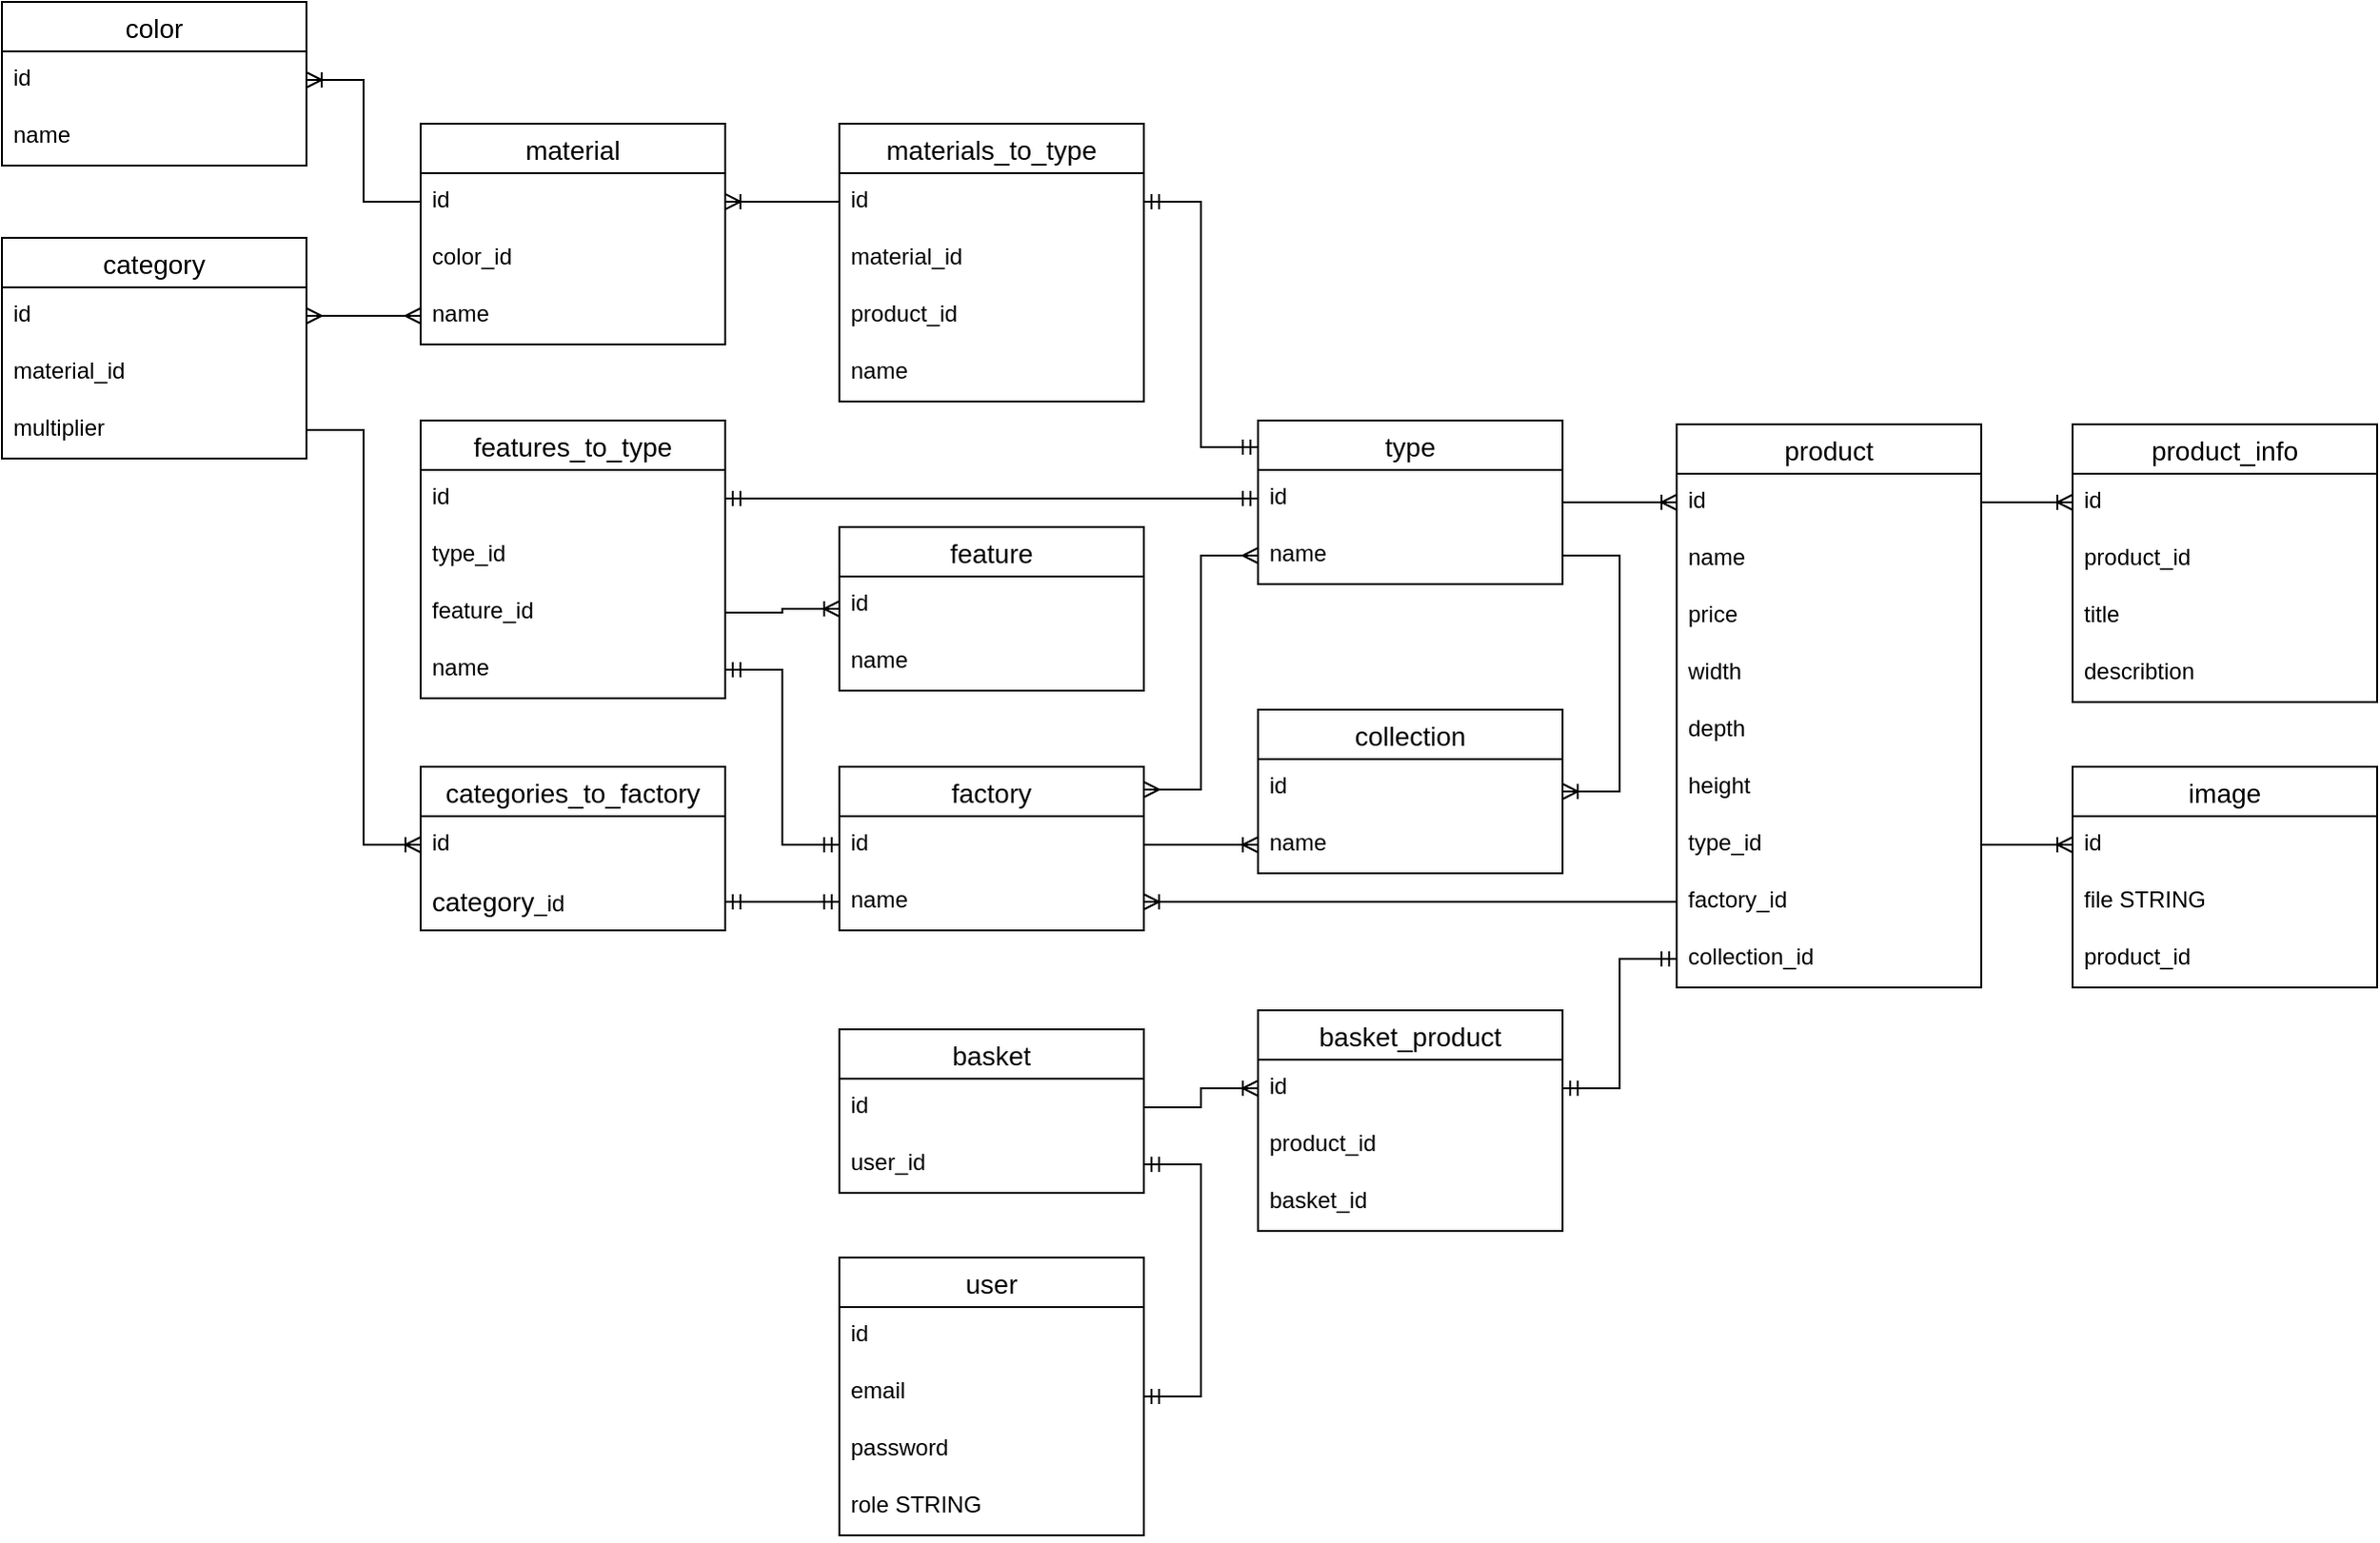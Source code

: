 <mxfile version="24.7.14">
  <diagram name="Страница — 1" id="4NT9a-1fZmxWMSB39QDA">
    <mxGraphModel dx="1687" dy="878" grid="0" gridSize="10" guides="1" tooltips="1" connect="1" arrows="1" fold="1" page="0" pageScale="1" pageWidth="827" pageHeight="1169" math="0" shadow="0">
      <root>
        <mxCell id="0" />
        <mxCell id="1" parent="0" />
        <mxCell id="5sfaYhWkq8uLWEeY_K84-1" value="user" style="swimlane;fontStyle=0;childLayout=stackLayout;horizontal=1;startSize=26;horizontalStack=0;resizeParent=1;resizeParentMax=0;resizeLast=0;collapsible=1;marginBottom=0;align=center;fontSize=14;" parent="1" vertex="1">
          <mxGeometry x="613" y="810" width="160" height="146" as="geometry" />
        </mxCell>
        <mxCell id="5sfaYhWkq8uLWEeY_K84-2" value="id" style="text;strokeColor=none;fillColor=none;spacingLeft=4;spacingRight=4;overflow=hidden;rotatable=0;points=[[0,0.5],[1,0.5]];portConstraint=eastwest;fontSize=12;whiteSpace=wrap;html=1;" parent="5sfaYhWkq8uLWEeY_K84-1" vertex="1">
          <mxGeometry y="26" width="160" height="30" as="geometry" />
        </mxCell>
        <mxCell id="5sfaYhWkq8uLWEeY_K84-3" value="email" style="text;strokeColor=none;fillColor=none;spacingLeft=4;spacingRight=4;overflow=hidden;rotatable=0;points=[[0,0.5],[1,0.5]];portConstraint=eastwest;fontSize=12;whiteSpace=wrap;html=1;" parent="5sfaYhWkq8uLWEeY_K84-1" vertex="1">
          <mxGeometry y="56" width="160" height="30" as="geometry" />
        </mxCell>
        <mxCell id="5sfaYhWkq8uLWEeY_K84-4" value="password" style="text;strokeColor=none;fillColor=none;spacingLeft=4;spacingRight=4;overflow=hidden;rotatable=0;points=[[0,0.5],[1,0.5]];portConstraint=eastwest;fontSize=12;whiteSpace=wrap;html=1;" parent="5sfaYhWkq8uLWEeY_K84-1" vertex="1">
          <mxGeometry y="86" width="160" height="30" as="geometry" />
        </mxCell>
        <mxCell id="5sfaYhWkq8uLWEeY_K84-5" value="role STRING" style="text;strokeColor=none;fillColor=none;spacingLeft=4;spacingRight=4;overflow=hidden;rotatable=0;points=[[0,0.5],[1,0.5]];portConstraint=eastwest;fontSize=12;whiteSpace=wrap;html=1;" parent="5sfaYhWkq8uLWEeY_K84-1" vertex="1">
          <mxGeometry y="116" width="160" height="30" as="geometry" />
        </mxCell>
        <mxCell id="5sfaYhWkq8uLWEeY_K84-6" value="basket" style="swimlane;fontStyle=0;childLayout=stackLayout;horizontal=1;startSize=26;horizontalStack=0;resizeParent=1;resizeParentMax=0;resizeLast=0;collapsible=1;marginBottom=0;align=center;fontSize=14;" parent="1" vertex="1">
          <mxGeometry x="613" y="690" width="160" height="86" as="geometry" />
        </mxCell>
        <mxCell id="5sfaYhWkq8uLWEeY_K84-7" value="id" style="text;strokeColor=none;fillColor=none;spacingLeft=4;spacingRight=4;overflow=hidden;rotatable=0;points=[[0,0.5],[1,0.5]];portConstraint=eastwest;fontSize=12;whiteSpace=wrap;html=1;" parent="5sfaYhWkq8uLWEeY_K84-6" vertex="1">
          <mxGeometry y="26" width="160" height="30" as="geometry" />
        </mxCell>
        <mxCell id="5sfaYhWkq8uLWEeY_K84-8" value="user_id" style="text;strokeColor=none;fillColor=none;spacingLeft=4;spacingRight=4;overflow=hidden;rotatable=0;points=[[0,0.5],[1,0.5]];portConstraint=eastwest;fontSize=12;whiteSpace=wrap;html=1;" parent="5sfaYhWkq8uLWEeY_K84-6" vertex="1">
          <mxGeometry y="56" width="160" height="30" as="geometry" />
        </mxCell>
        <mxCell id="5sfaYhWkq8uLWEeY_K84-12" value="product" style="swimlane;fontStyle=0;childLayout=stackLayout;horizontal=1;startSize=26;horizontalStack=0;resizeParent=1;resizeParentMax=0;resizeLast=0;collapsible=1;marginBottom=0;align=center;fontSize=14;" parent="1" vertex="1">
          <mxGeometry x="1053" y="372" width="160" height="296" as="geometry" />
        </mxCell>
        <mxCell id="5sfaYhWkq8uLWEeY_K84-13" value="id" style="text;strokeColor=none;fillColor=none;spacingLeft=4;spacingRight=4;overflow=hidden;rotatable=0;points=[[0,0.5],[1,0.5]];portConstraint=eastwest;fontSize=12;whiteSpace=wrap;html=1;" parent="5sfaYhWkq8uLWEeY_K84-12" vertex="1">
          <mxGeometry y="26" width="160" height="30" as="geometry" />
        </mxCell>
        <mxCell id="5sfaYhWkq8uLWEeY_K84-14" value="name" style="text;strokeColor=none;fillColor=none;spacingLeft=4;spacingRight=4;overflow=hidden;rotatable=0;points=[[0,0.5],[1,0.5]];portConstraint=eastwest;fontSize=12;whiteSpace=wrap;html=1;" parent="5sfaYhWkq8uLWEeY_K84-12" vertex="1">
          <mxGeometry y="56" width="160" height="30" as="geometry" />
        </mxCell>
        <mxCell id="5sfaYhWkq8uLWEeY_K84-15" value="price" style="text;strokeColor=none;fillColor=none;spacingLeft=4;spacingRight=4;overflow=hidden;rotatable=0;points=[[0,0.5],[1,0.5]];portConstraint=eastwest;fontSize=12;whiteSpace=wrap;html=1;" parent="5sfaYhWkq8uLWEeY_K84-12" vertex="1">
          <mxGeometry y="86" width="160" height="30" as="geometry" />
        </mxCell>
        <mxCell id="7ya6LhB3yjB3-VPIiONW-31" value="width" style="text;strokeColor=none;fillColor=none;spacingLeft=4;spacingRight=4;overflow=hidden;rotatable=0;points=[[0,0.5],[1,0.5]];portConstraint=eastwest;fontSize=12;whiteSpace=wrap;html=1;" parent="5sfaYhWkq8uLWEeY_K84-12" vertex="1">
          <mxGeometry y="116" width="160" height="30" as="geometry" />
        </mxCell>
        <mxCell id="7ya6LhB3yjB3-VPIiONW-32" value="depth" style="text;strokeColor=none;fillColor=none;spacingLeft=4;spacingRight=4;overflow=hidden;rotatable=0;points=[[0,0.5],[1,0.5]];portConstraint=eastwest;fontSize=12;whiteSpace=wrap;html=1;" parent="5sfaYhWkq8uLWEeY_K84-12" vertex="1">
          <mxGeometry y="146" width="160" height="30" as="geometry" />
        </mxCell>
        <mxCell id="7ya6LhB3yjB3-VPIiONW-33" value="height" style="text;strokeColor=none;fillColor=none;spacingLeft=4;spacingRight=4;overflow=hidden;rotatable=0;points=[[0,0.5],[1,0.5]];portConstraint=eastwest;fontSize=12;whiteSpace=wrap;html=1;" parent="5sfaYhWkq8uLWEeY_K84-12" vertex="1">
          <mxGeometry y="176" width="160" height="30" as="geometry" />
        </mxCell>
        <mxCell id="5sfaYhWkq8uLWEeY_K84-24" value="type_id" style="text;strokeColor=none;fillColor=none;spacingLeft=4;spacingRight=4;overflow=hidden;rotatable=0;points=[[0,0.5],[1,0.5]];portConstraint=eastwest;fontSize=12;whiteSpace=wrap;html=1;" parent="5sfaYhWkq8uLWEeY_K84-12" vertex="1">
          <mxGeometry y="206" width="160" height="30" as="geometry" />
        </mxCell>
        <mxCell id="5sfaYhWkq8uLWEeY_K84-25" value="factory_id" style="text;strokeColor=none;fillColor=none;spacingLeft=4;spacingRight=4;overflow=hidden;rotatable=0;points=[[0,0.5],[1,0.5]];portConstraint=eastwest;fontSize=12;whiteSpace=wrap;html=1;" parent="5sfaYhWkq8uLWEeY_K84-12" vertex="1">
          <mxGeometry y="236" width="160" height="30" as="geometry" />
        </mxCell>
        <mxCell id="L7bL2x1-eRSi-Wd429zW-12" value="collection_id" style="text;strokeColor=none;fillColor=none;spacingLeft=4;spacingRight=4;overflow=hidden;rotatable=0;points=[[0,0.5],[1,0.5]];portConstraint=eastwest;fontSize=12;whiteSpace=wrap;html=1;" parent="5sfaYhWkq8uLWEeY_K84-12" vertex="1">
          <mxGeometry y="266" width="160" height="30" as="geometry" />
        </mxCell>
        <mxCell id="5sfaYhWkq8uLWEeY_K84-16" value="factory" style="swimlane;fontStyle=0;childLayout=stackLayout;horizontal=1;startSize=26;horizontalStack=0;resizeParent=1;resizeParentMax=0;resizeLast=0;collapsible=1;marginBottom=0;align=center;fontSize=14;" parent="1" vertex="1">
          <mxGeometry x="613" y="552" width="160" height="86" as="geometry" />
        </mxCell>
        <mxCell id="5sfaYhWkq8uLWEeY_K84-17" value="id" style="text;strokeColor=none;fillColor=none;spacingLeft=4;spacingRight=4;overflow=hidden;rotatable=0;points=[[0,0.5],[1,0.5]];portConstraint=eastwest;fontSize=12;whiteSpace=wrap;html=1;" parent="5sfaYhWkq8uLWEeY_K84-16" vertex="1">
          <mxGeometry y="26" width="160" height="30" as="geometry" />
        </mxCell>
        <mxCell id="5sfaYhWkq8uLWEeY_K84-18" value="name" style="text;strokeColor=none;fillColor=none;spacingLeft=4;spacingRight=4;overflow=hidden;rotatable=0;points=[[0,0.5],[1,0.5]];portConstraint=eastwest;fontSize=12;whiteSpace=wrap;html=1;" parent="5sfaYhWkq8uLWEeY_K84-16" vertex="1">
          <mxGeometry y="56" width="160" height="30" as="geometry" />
        </mxCell>
        <mxCell id="5sfaYhWkq8uLWEeY_K84-26" value="type" style="swimlane;fontStyle=0;childLayout=stackLayout;horizontal=1;startSize=26;horizontalStack=0;resizeParent=1;resizeParentMax=0;resizeLast=0;collapsible=1;marginBottom=0;align=center;fontSize=14;" parent="1" vertex="1">
          <mxGeometry x="833" y="370" width="160" height="86" as="geometry" />
        </mxCell>
        <mxCell id="5sfaYhWkq8uLWEeY_K84-27" value="id" style="text;strokeColor=none;fillColor=none;spacingLeft=4;spacingRight=4;overflow=hidden;rotatable=0;points=[[0,0.5],[1,0.5]];portConstraint=eastwest;fontSize=12;whiteSpace=wrap;html=1;" parent="5sfaYhWkq8uLWEeY_K84-26" vertex="1">
          <mxGeometry y="26" width="160" height="30" as="geometry" />
        </mxCell>
        <mxCell id="5sfaYhWkq8uLWEeY_K84-28" value="name" style="text;strokeColor=none;fillColor=none;spacingLeft=4;spacingRight=4;overflow=hidden;rotatable=0;points=[[0,0.5],[1,0.5]];portConstraint=eastwest;fontSize=12;whiteSpace=wrap;html=1;" parent="5sfaYhWkq8uLWEeY_K84-26" vertex="1">
          <mxGeometry y="56" width="160" height="30" as="geometry" />
        </mxCell>
        <mxCell id="5sfaYhWkq8uLWEeY_K84-34" value="" style="edgeStyle=entityRelationEdgeStyle;fontSize=12;html=1;endArrow=ERoneToMany;rounded=0;" parent="1" source="5sfaYhWkq8uLWEeY_K84-26" target="5sfaYhWkq8uLWEeY_K84-13" edge="1">
          <mxGeometry width="100" height="100" relative="1" as="geometry">
            <mxPoint x="710" y="758" as="sourcePoint" />
            <mxPoint x="860" y="499.0" as="targetPoint" />
          </mxGeometry>
        </mxCell>
        <mxCell id="5sfaYhWkq8uLWEeY_K84-37" value="product_info" style="swimlane;fontStyle=0;childLayout=stackLayout;horizontal=1;startSize=26;horizontalStack=0;resizeParent=1;resizeParentMax=0;resizeLast=0;collapsible=1;marginBottom=0;align=center;fontSize=14;" parent="1" vertex="1">
          <mxGeometry x="1261" y="372" width="160" height="146" as="geometry" />
        </mxCell>
        <mxCell id="5sfaYhWkq8uLWEeY_K84-38" value="id" style="text;strokeColor=none;fillColor=none;spacingLeft=4;spacingRight=4;overflow=hidden;rotatable=0;points=[[0,0.5],[1,0.5]];portConstraint=eastwest;fontSize=12;whiteSpace=wrap;html=1;" parent="5sfaYhWkq8uLWEeY_K84-37" vertex="1">
          <mxGeometry y="26" width="160" height="30" as="geometry" />
        </mxCell>
        <mxCell id="5sfaYhWkq8uLWEeY_K84-39" value="product_id" style="text;strokeColor=none;fillColor=none;spacingLeft=4;spacingRight=4;overflow=hidden;rotatable=0;points=[[0,0.5],[1,0.5]];portConstraint=eastwest;fontSize=12;whiteSpace=wrap;html=1;" parent="5sfaYhWkq8uLWEeY_K84-37" vertex="1">
          <mxGeometry y="56" width="160" height="30" as="geometry" />
        </mxCell>
        <mxCell id="5sfaYhWkq8uLWEeY_K84-40" value="title" style="text;strokeColor=none;fillColor=none;spacingLeft=4;spacingRight=4;overflow=hidden;rotatable=0;points=[[0,0.5],[1,0.5]];portConstraint=eastwest;fontSize=12;whiteSpace=wrap;html=1;" parent="5sfaYhWkq8uLWEeY_K84-37" vertex="1">
          <mxGeometry y="86" width="160" height="30" as="geometry" />
        </mxCell>
        <mxCell id="5sfaYhWkq8uLWEeY_K84-42" value="describtion" style="text;strokeColor=none;fillColor=none;spacingLeft=4;spacingRight=4;overflow=hidden;rotatable=0;points=[[0,0.5],[1,0.5]];portConstraint=eastwest;fontSize=12;whiteSpace=wrap;html=1;" parent="5sfaYhWkq8uLWEeY_K84-37" vertex="1">
          <mxGeometry y="116" width="160" height="30" as="geometry" />
        </mxCell>
        <mxCell id="5sfaYhWkq8uLWEeY_K84-43" value="basket_product" style="swimlane;fontStyle=0;childLayout=stackLayout;horizontal=1;startSize=26;horizontalStack=0;resizeParent=1;resizeParentMax=0;resizeLast=0;collapsible=1;marginBottom=0;align=center;fontSize=14;" parent="1" vertex="1">
          <mxGeometry x="833" y="680" width="160" height="116" as="geometry" />
        </mxCell>
        <mxCell id="5sfaYhWkq8uLWEeY_K84-44" value="id" style="text;strokeColor=none;fillColor=none;spacingLeft=4;spacingRight=4;overflow=hidden;rotatable=0;points=[[0,0.5],[1,0.5]];portConstraint=eastwest;fontSize=12;whiteSpace=wrap;html=1;" parent="5sfaYhWkq8uLWEeY_K84-43" vertex="1">
          <mxGeometry y="26" width="160" height="30" as="geometry" />
        </mxCell>
        <mxCell id="5sfaYhWkq8uLWEeY_K84-45" value="product_id" style="text;strokeColor=none;fillColor=none;spacingLeft=4;spacingRight=4;overflow=hidden;rotatable=0;points=[[0,0.5],[1,0.5]];portConstraint=eastwest;fontSize=12;whiteSpace=wrap;html=1;" parent="5sfaYhWkq8uLWEeY_K84-43" vertex="1">
          <mxGeometry y="56" width="160" height="30" as="geometry" />
        </mxCell>
        <mxCell id="5sfaYhWkq8uLWEeY_K84-46" value="basket_id" style="text;strokeColor=none;fillColor=none;spacingLeft=4;spacingRight=4;overflow=hidden;rotatable=0;points=[[0,0.5],[1,0.5]];portConstraint=eastwest;fontSize=12;whiteSpace=wrap;html=1;" parent="5sfaYhWkq8uLWEeY_K84-43" vertex="1">
          <mxGeometry y="86" width="160" height="30" as="geometry" />
        </mxCell>
        <mxCell id="5sfaYhWkq8uLWEeY_K84-48" value="" style="edgeStyle=entityRelationEdgeStyle;fontSize=12;html=1;endArrow=ERoneToMany;rounded=0;" parent="1" source="5sfaYhWkq8uLWEeY_K84-7" target="5sfaYhWkq8uLWEeY_K84-44" edge="1">
          <mxGeometry width="100" height="100" relative="1" as="geometry">
            <mxPoint x="853" y="361" as="sourcePoint" />
            <mxPoint x="953" y="261" as="targetPoint" />
          </mxGeometry>
        </mxCell>
        <mxCell id="5sfaYhWkq8uLWEeY_K84-49" value="" style="edgeStyle=entityRelationEdgeStyle;fontSize=12;html=1;endArrow=ERmandOne;startArrow=ERmandOne;rounded=0;" parent="1" source="5sfaYhWkq8uLWEeY_K84-8" target="5sfaYhWkq8uLWEeY_K84-1" edge="1">
          <mxGeometry width="100" height="100" relative="1" as="geometry">
            <mxPoint x="563" y="1133" as="sourcePoint" />
            <mxPoint x="663" y="1033" as="targetPoint" />
            <Array as="points">
              <mxPoint x="733" y="1059" />
              <mxPoint x="643" y="1059" />
              <mxPoint x="633" y="1059" />
            </Array>
          </mxGeometry>
        </mxCell>
        <mxCell id="7ya6LhB3yjB3-VPIiONW-13" value="" style="edgeStyle=entityRelationEdgeStyle;fontSize=12;html=1;endArrow=ERmandOne;startArrow=ERmandOne;rounded=0;" parent="1" source="5sfaYhWkq8uLWEeY_K84-44" target="L7bL2x1-eRSi-Wd429zW-12" edge="1">
          <mxGeometry width="100" height="100" relative="1" as="geometry">
            <mxPoint x="580" y="394" as="sourcePoint" />
            <mxPoint x="730" y="707.0" as="targetPoint" />
            <Array as="points">
              <mxPoint x="540" y="836" />
            </Array>
          </mxGeometry>
        </mxCell>
        <mxCell id="7ya6LhB3yjB3-VPIiONW-16" value="collection" style="swimlane;fontStyle=0;childLayout=stackLayout;horizontal=1;startSize=26;horizontalStack=0;resizeParent=1;resizeParentMax=0;resizeLast=0;collapsible=1;marginBottom=0;align=center;fontSize=14;" parent="1" vertex="1">
          <mxGeometry x="833" y="522" width="160" height="86" as="geometry" />
        </mxCell>
        <mxCell id="7ya6LhB3yjB3-VPIiONW-17" value="id" style="text;strokeColor=none;fillColor=none;spacingLeft=4;spacingRight=4;overflow=hidden;rotatable=0;points=[[0,0.5],[1,0.5]];portConstraint=eastwest;fontSize=12;whiteSpace=wrap;html=1;" parent="7ya6LhB3yjB3-VPIiONW-16" vertex="1">
          <mxGeometry y="26" width="160" height="30" as="geometry" />
        </mxCell>
        <mxCell id="7ya6LhB3yjB3-VPIiONW-18" value="name" style="text;strokeColor=none;fillColor=none;spacingLeft=4;spacingRight=4;overflow=hidden;rotatable=0;points=[[0,0.5],[1,0.5]];portConstraint=eastwest;fontSize=12;whiteSpace=wrap;html=1;" parent="7ya6LhB3yjB3-VPIiONW-16" vertex="1">
          <mxGeometry y="56" width="160" height="30" as="geometry" />
        </mxCell>
        <mxCell id="7ya6LhB3yjB3-VPIiONW-19" value="color" style="swimlane;fontStyle=0;childLayout=stackLayout;horizontal=1;startSize=26;horizontalStack=0;resizeParent=1;resizeParentMax=0;resizeLast=0;collapsible=1;marginBottom=0;align=center;fontSize=14;" parent="1" vertex="1">
          <mxGeometry x="173" y="150" width="160" height="86" as="geometry" />
        </mxCell>
        <mxCell id="7ya6LhB3yjB3-VPIiONW-20" value="id" style="text;strokeColor=none;fillColor=none;spacingLeft=4;spacingRight=4;overflow=hidden;rotatable=0;points=[[0,0.5],[1,0.5]];portConstraint=eastwest;fontSize=12;whiteSpace=wrap;html=1;" parent="7ya6LhB3yjB3-VPIiONW-19" vertex="1">
          <mxGeometry y="26" width="160" height="30" as="geometry" />
        </mxCell>
        <mxCell id="L7bL2x1-eRSi-Wd429zW-13" value="name" style="text;strokeColor=none;fillColor=none;spacingLeft=4;spacingRight=4;overflow=hidden;rotatable=0;points=[[0,0.5],[1,0.5]];portConstraint=eastwest;fontSize=12;whiteSpace=wrap;html=1;" parent="7ya6LhB3yjB3-VPIiONW-19" vertex="1">
          <mxGeometry y="56" width="160" height="30" as="geometry" />
        </mxCell>
        <mxCell id="7ya6LhB3yjB3-VPIiONW-24" value="material" style="swimlane;fontStyle=0;childLayout=stackLayout;horizontal=1;startSize=26;horizontalStack=0;resizeParent=1;resizeParentMax=0;resizeLast=0;collapsible=1;marginBottom=0;align=center;fontSize=14;" parent="1" vertex="1">
          <mxGeometry x="393" y="214" width="160" height="116" as="geometry" />
        </mxCell>
        <mxCell id="7ya6LhB3yjB3-VPIiONW-25" value="id" style="text;strokeColor=none;fillColor=none;spacingLeft=4;spacingRight=4;overflow=hidden;rotatable=0;points=[[0,0.5],[1,0.5]];portConstraint=eastwest;fontSize=12;whiteSpace=wrap;html=1;" parent="7ya6LhB3yjB3-VPIiONW-24" vertex="1">
          <mxGeometry y="26" width="160" height="30" as="geometry" />
        </mxCell>
        <mxCell id="L7bL2x1-eRSi-Wd429zW-21" value="color_id" style="text;strokeColor=none;fillColor=none;spacingLeft=4;spacingRight=4;overflow=hidden;rotatable=0;points=[[0,0.5],[1,0.5]];portConstraint=eastwest;fontSize=12;whiteSpace=wrap;html=1;" parent="7ya6LhB3yjB3-VPIiONW-24" vertex="1">
          <mxGeometry y="56" width="160" height="30" as="geometry" />
        </mxCell>
        <mxCell id="7ya6LhB3yjB3-VPIiONW-26" value="name" style="text;strokeColor=none;fillColor=none;spacingLeft=4;spacingRight=4;overflow=hidden;rotatable=0;points=[[0,0.5],[1,0.5]];portConstraint=eastwest;fontSize=12;whiteSpace=wrap;html=1;" parent="7ya6LhB3yjB3-VPIiONW-24" vertex="1">
          <mxGeometry y="86" width="160" height="30" as="geometry" />
        </mxCell>
        <mxCell id="L7bL2x1-eRSi-Wd429zW-3" value="" style="edgeStyle=entityRelationEdgeStyle;fontSize=12;html=1;endArrow=ERoneToMany;rounded=0;" parent="1" source="7ya6LhB3yjB3-VPIiONW-25" target="7ya6LhB3yjB3-VPIiONW-20" edge="1">
          <mxGeometry width="100" height="100" relative="1" as="geometry">
            <mxPoint x="1526" y="506" as="sourcePoint" />
            <mxPoint x="1686" y="500" as="targetPoint" />
          </mxGeometry>
        </mxCell>
        <mxCell id="L7bL2x1-eRSi-Wd429zW-4" value="" style="edgeStyle=entityRelationEdgeStyle;fontSize=12;html=1;endArrow=ERoneToMany;rounded=0;" parent="1" source="5sfaYhWkq8uLWEeY_K84-17" target="7ya6LhB3yjB3-VPIiONW-18" edge="1">
          <mxGeometry width="100" height="100" relative="1" as="geometry">
            <mxPoint x="773" y="594.5" as="sourcePoint" />
            <mxPoint x="893" y="594.5" as="targetPoint" />
          </mxGeometry>
        </mxCell>
        <mxCell id="L7bL2x1-eRSi-Wd429zW-14" value="materials_to_type" style="swimlane;fontStyle=0;childLayout=stackLayout;horizontal=1;startSize=26;horizontalStack=0;resizeParent=1;resizeParentMax=0;resizeLast=0;collapsible=1;marginBottom=0;align=center;fontSize=14;" parent="1" vertex="1">
          <mxGeometry x="613" y="214" width="160" height="146" as="geometry" />
        </mxCell>
        <mxCell id="L7bL2x1-eRSi-Wd429zW-15" value="id" style="text;strokeColor=none;fillColor=none;spacingLeft=4;spacingRight=4;overflow=hidden;rotatable=0;points=[[0,0.5],[1,0.5]];portConstraint=eastwest;fontSize=12;whiteSpace=wrap;html=1;" parent="L7bL2x1-eRSi-Wd429zW-14" vertex="1">
          <mxGeometry y="26" width="160" height="30" as="geometry" />
        </mxCell>
        <mxCell id="L7bL2x1-eRSi-Wd429zW-16" value="material_id" style="text;strokeColor=none;fillColor=none;spacingLeft=4;spacingRight=4;overflow=hidden;rotatable=0;points=[[0,0.5],[1,0.5]];portConstraint=eastwest;fontSize=12;whiteSpace=wrap;html=1;" parent="L7bL2x1-eRSi-Wd429zW-14" vertex="1">
          <mxGeometry y="56" width="160" height="30" as="geometry" />
        </mxCell>
        <mxCell id="L7bL2x1-eRSi-Wd429zW-20" value="product_id" style="text;strokeColor=none;fillColor=none;spacingLeft=4;spacingRight=4;overflow=hidden;rotatable=0;points=[[0,0.5],[1,0.5]];portConstraint=eastwest;fontSize=12;whiteSpace=wrap;html=1;" parent="L7bL2x1-eRSi-Wd429zW-14" vertex="1">
          <mxGeometry y="86" width="160" height="30" as="geometry" />
        </mxCell>
        <mxCell id="L7bL2x1-eRSi-Wd429zW-19" value="name" style="text;strokeColor=none;fillColor=none;spacingLeft=4;spacingRight=4;overflow=hidden;rotatable=0;points=[[0,0.5],[1,0.5]];portConstraint=eastwest;fontSize=12;whiteSpace=wrap;html=1;" parent="L7bL2x1-eRSi-Wd429zW-14" vertex="1">
          <mxGeometry y="116" width="160" height="30" as="geometry" />
        </mxCell>
        <mxCell id="L7bL2x1-eRSi-Wd429zW-17" value="" style="edgeStyle=entityRelationEdgeStyle;fontSize=12;html=1;endArrow=ERmandOne;startArrow=ERmandOne;rounded=0;" parent="1" source="L7bL2x1-eRSi-Wd429zW-15" edge="1">
          <mxGeometry width="100" height="100" relative="1" as="geometry">
            <mxPoint x="773" y="230" as="sourcePoint" />
            <mxPoint x="833" y="384" as="targetPoint" />
          </mxGeometry>
        </mxCell>
        <mxCell id="L7bL2x1-eRSi-Wd429zW-18" value="" style="edgeStyle=entityRelationEdgeStyle;fontSize=12;html=1;endArrow=ERoneToMany;rounded=0;" parent="1" source="L7bL2x1-eRSi-Wd429zW-15" target="7ya6LhB3yjB3-VPIiONW-25" edge="1">
          <mxGeometry width="100" height="100" relative="1" as="geometry">
            <mxPoint x="1023" y="590" as="sourcePoint" />
            <mxPoint x="1123" y="490" as="targetPoint" />
          </mxGeometry>
        </mxCell>
        <mxCell id="VAr8cQ-U5szpZx_a3CEM-1" value="image" style="swimlane;fontStyle=0;childLayout=stackLayout;horizontal=1;startSize=26;horizontalStack=0;resizeParent=1;resizeParentMax=0;resizeLast=0;collapsible=1;marginBottom=0;align=center;fontSize=14;" parent="1" vertex="1">
          <mxGeometry x="1261" y="552" width="160" height="116" as="geometry" />
        </mxCell>
        <mxCell id="VAr8cQ-U5szpZx_a3CEM-2" value="id" style="text;strokeColor=none;fillColor=none;spacingLeft=4;spacingRight=4;overflow=hidden;rotatable=0;points=[[0,0.5],[1,0.5]];portConstraint=eastwest;fontSize=12;whiteSpace=wrap;html=1;" parent="VAr8cQ-U5szpZx_a3CEM-1" vertex="1">
          <mxGeometry y="26" width="160" height="30" as="geometry" />
        </mxCell>
        <mxCell id="VAr8cQ-U5szpZx_a3CEM-3" value="file STRING" style="text;strokeColor=none;fillColor=none;spacingLeft=4;spacingRight=4;overflow=hidden;rotatable=0;points=[[0,0.5],[1,0.5]];portConstraint=eastwest;fontSize=12;whiteSpace=wrap;html=1;" parent="VAr8cQ-U5szpZx_a3CEM-1" vertex="1">
          <mxGeometry y="56" width="160" height="30" as="geometry" />
        </mxCell>
        <mxCell id="VAr8cQ-U5szpZx_a3CEM-5" value="product_id" style="text;strokeColor=none;fillColor=none;spacingLeft=4;spacingRight=4;overflow=hidden;rotatable=0;points=[[0,0.5],[1,0.5]];portConstraint=eastwest;fontSize=12;whiteSpace=wrap;html=1;" parent="VAr8cQ-U5szpZx_a3CEM-1" vertex="1">
          <mxGeometry y="86" width="160" height="30" as="geometry" />
        </mxCell>
        <mxCell id="oXHllAcVtx6ZBs5fPpKS-1" value="category" style="swimlane;fontStyle=0;childLayout=stackLayout;horizontal=1;startSize=26;horizontalStack=0;resizeParent=1;resizeParentMax=0;resizeLast=0;collapsible=1;marginBottom=0;align=center;fontSize=14;" vertex="1" parent="1">
          <mxGeometry x="173" y="274" width="160" height="116" as="geometry" />
        </mxCell>
        <mxCell id="oXHllAcVtx6ZBs5fPpKS-2" value="id" style="text;strokeColor=none;fillColor=none;spacingLeft=4;spacingRight=4;overflow=hidden;rotatable=0;points=[[0,0.5],[1,0.5]];portConstraint=eastwest;fontSize=12;whiteSpace=wrap;html=1;" vertex="1" parent="oXHllAcVtx6ZBs5fPpKS-1">
          <mxGeometry y="26" width="160" height="30" as="geometry" />
        </mxCell>
        <mxCell id="oXHllAcVtx6ZBs5fPpKS-3" value="material_id" style="text;strokeColor=none;fillColor=none;spacingLeft=4;spacingRight=4;overflow=hidden;rotatable=0;points=[[0,0.5],[1,0.5]];portConstraint=eastwest;fontSize=12;whiteSpace=wrap;html=1;" vertex="1" parent="oXHllAcVtx6ZBs5fPpKS-1">
          <mxGeometry y="56" width="160" height="30" as="geometry" />
        </mxCell>
        <mxCell id="oXHllAcVtx6ZBs5fPpKS-27" value="multiplier" style="text;strokeColor=none;fillColor=none;spacingLeft=4;spacingRight=4;overflow=hidden;rotatable=0;points=[[0,0.5],[1,0.5]];portConstraint=eastwest;fontSize=12;whiteSpace=wrap;html=1;" vertex="1" parent="oXHllAcVtx6ZBs5fPpKS-1">
          <mxGeometry y="86" width="160" height="30" as="geometry" />
        </mxCell>
        <mxCell id="oXHllAcVtx6ZBs5fPpKS-4" value="feature" style="swimlane;fontStyle=0;childLayout=stackLayout;horizontal=1;startSize=26;horizontalStack=0;resizeParent=1;resizeParentMax=0;resizeLast=0;collapsible=1;marginBottom=0;align=center;fontSize=14;" vertex="1" parent="1">
          <mxGeometry x="613" y="426" width="160" height="86" as="geometry" />
        </mxCell>
        <mxCell id="oXHllAcVtx6ZBs5fPpKS-5" value="id" style="text;strokeColor=none;fillColor=none;spacingLeft=4;spacingRight=4;overflow=hidden;rotatable=0;points=[[0,0.5],[1,0.5]];portConstraint=eastwest;fontSize=12;whiteSpace=wrap;html=1;" vertex="1" parent="oXHllAcVtx6ZBs5fPpKS-4">
          <mxGeometry y="26" width="160" height="30" as="geometry" />
        </mxCell>
        <mxCell id="oXHllAcVtx6ZBs5fPpKS-6" value="name" style="text;strokeColor=none;fillColor=none;spacingLeft=4;spacingRight=4;overflow=hidden;rotatable=0;points=[[0,0.5],[1,0.5]];portConstraint=eastwest;fontSize=12;whiteSpace=wrap;html=1;" vertex="1" parent="oXHllAcVtx6ZBs5fPpKS-4">
          <mxGeometry y="56" width="160" height="30" as="geometry" />
        </mxCell>
        <mxCell id="oXHllAcVtx6ZBs5fPpKS-7" value="" style="edgeStyle=entityRelationEdgeStyle;fontSize=12;html=1;endArrow=ERoneToMany;rounded=0;" edge="1" parent="1" source="7ya6LhB3yjB3-VPIiONW-2" target="oXHllAcVtx6ZBs5fPpKS-4">
          <mxGeometry width="100" height="100" relative="1" as="geometry">
            <mxPoint x="510" y="574" as="sourcePoint" />
            <mxPoint x="610" y="524" as="targetPoint" />
            <Array as="points">
              <mxPoint x="420" y="574" />
            </Array>
          </mxGeometry>
        </mxCell>
        <mxCell id="oXHllAcVtx6ZBs5fPpKS-11" value="" style="edgeStyle=entityRelationEdgeStyle;fontSize=12;html=1;endArrow=ERoneToMany;rounded=0;" edge="1" parent="1" source="5sfaYhWkq8uLWEeY_K84-28" target="7ya6LhB3yjB3-VPIiONW-16">
          <mxGeometry width="100" height="100" relative="1" as="geometry">
            <mxPoint x="1654.0" y="740" as="sourcePoint" />
            <mxPoint x="1433" y="798.0" as="targetPoint" />
          </mxGeometry>
        </mxCell>
        <mxCell id="oXHllAcVtx6ZBs5fPpKS-12" value="" style="edgeStyle=entityRelationEdgeStyle;fontSize=12;html=1;endArrow=ERmandOne;startArrow=ERmandOne;rounded=0;" edge="1" parent="1" source="7ya6LhB3yjB3-VPIiONW-5" target="5sfaYhWkq8uLWEeY_K84-27">
          <mxGeometry width="100" height="100" relative="1" as="geometry">
            <mxPoint x="693" y="630" as="sourcePoint" />
            <mxPoint x="573" y="500" as="targetPoint" />
          </mxGeometry>
        </mxCell>
        <mxCell id="oXHllAcVtx6ZBs5fPpKS-15" value="" style="edgeStyle=entityRelationEdgeStyle;fontSize=12;html=1;endArrow=ERoneToMany;rounded=0;" edge="1" parent="1" source="5sfaYhWkq8uLWEeY_K84-25" target="5sfaYhWkq8uLWEeY_K84-18">
          <mxGeometry width="100" height="100" relative="1" as="geometry">
            <mxPoint x="1591.0" y="750" as="sourcePoint" />
            <mxPoint x="1370" y="808.0" as="targetPoint" />
            <Array as="points">
              <mxPoint x="980" y="620" />
              <mxPoint x="1020" y="660" />
              <mxPoint x="1010" y="660" />
            </Array>
          </mxGeometry>
        </mxCell>
        <mxCell id="oXHllAcVtx6ZBs5fPpKS-17" value="" style="edgeStyle=entityRelationEdgeStyle;fontSize=12;html=1;endArrow=ERoneToMany;rounded=0;" edge="1" parent="1" source="5sfaYhWkq8uLWEeY_K84-13" target="5sfaYhWkq8uLWEeY_K84-38">
          <mxGeometry width="100" height="100" relative="1" as="geometry">
            <mxPoint x="1230" y="453" as="sourcePoint" />
            <mxPoint x="1280" y="453" as="targetPoint" />
          </mxGeometry>
        </mxCell>
        <mxCell id="oXHllAcVtx6ZBs5fPpKS-18" value="" style="edgeStyle=entityRelationEdgeStyle;fontSize=12;html=1;endArrow=ERoneToMany;rounded=0;" edge="1" parent="1" source="5sfaYhWkq8uLWEeY_K84-24" target="VAr8cQ-U5szpZx_a3CEM-2">
          <mxGeometry width="100" height="100" relative="1" as="geometry">
            <mxPoint x="1240" y="463" as="sourcePoint" />
            <mxPoint x="1290" y="463" as="targetPoint" />
          </mxGeometry>
        </mxCell>
        <mxCell id="oXHllAcVtx6ZBs5fPpKS-21" value="" style="edgeStyle=entityRelationEdgeStyle;fontSize=12;html=1;endArrow=ERmany;startArrow=ERmany;rounded=0;" edge="1" parent="1" source="oXHllAcVtx6ZBs5fPpKS-2" target="7ya6LhB3yjB3-VPIiONW-26">
          <mxGeometry width="100" height="100" relative="1" as="geometry">
            <mxPoint x="393" y="420" as="sourcePoint" />
            <mxPoint x="493" y="320" as="targetPoint" />
          </mxGeometry>
        </mxCell>
        <mxCell id="oXHllAcVtx6ZBs5fPpKS-22" value="categories_to_factory" style="swimlane;fontStyle=0;childLayout=stackLayout;horizontal=1;startSize=26;horizontalStack=0;resizeParent=1;resizeParentMax=0;resizeLast=0;collapsible=1;marginBottom=0;align=center;fontSize=14;" vertex="1" parent="1">
          <mxGeometry x="393" y="552" width="160" height="86" as="geometry" />
        </mxCell>
        <mxCell id="oXHllAcVtx6ZBs5fPpKS-23" value="id" style="text;strokeColor=none;fillColor=none;spacingLeft=4;spacingRight=4;overflow=hidden;rotatable=0;points=[[0,0.5],[1,0.5]];portConstraint=eastwest;fontSize=12;whiteSpace=wrap;html=1;" vertex="1" parent="oXHllAcVtx6ZBs5fPpKS-22">
          <mxGeometry y="26" width="160" height="30" as="geometry" />
        </mxCell>
        <mxCell id="oXHllAcVtx6ZBs5fPpKS-24" value="&lt;span style=&quot;font-size: 14px; text-align: center; text-wrap: nowrap;&quot;&gt;category&lt;/span&gt;_id" style="text;strokeColor=none;fillColor=none;spacingLeft=4;spacingRight=4;overflow=hidden;rotatable=0;points=[[0,0.5],[1,0.5]];portConstraint=eastwest;fontSize=12;whiteSpace=wrap;html=1;" vertex="1" parent="oXHllAcVtx6ZBs5fPpKS-22">
          <mxGeometry y="56" width="160" height="30" as="geometry" />
        </mxCell>
        <mxCell id="oXHllAcVtx6ZBs5fPpKS-26" value="" style="edgeStyle=entityRelationEdgeStyle;fontSize=12;html=1;endArrow=ERmandOne;startArrow=ERmandOne;rounded=0;" edge="1" parent="1" source="oXHllAcVtx6ZBs5fPpKS-24" target="5sfaYhWkq8uLWEeY_K84-18">
          <mxGeometry width="100" height="100" relative="1" as="geometry">
            <mxPoint x="433" y="500" as="sourcePoint" />
            <mxPoint x="533" y="400" as="targetPoint" />
          </mxGeometry>
        </mxCell>
        <mxCell id="oXHllAcVtx6ZBs5fPpKS-29" value="" style="edgeStyle=entityRelationEdgeStyle;fontSize=12;html=1;endArrow=ERmandOne;startArrow=ERmandOne;rounded=0;" edge="1" parent="1" source="oXHllAcVtx6ZBs5fPpKS-9" target="5sfaYhWkq8uLWEeY_K84-17">
          <mxGeometry width="100" height="100" relative="1" as="geometry">
            <mxPoint x="833.0" y="454" as="sourcePoint" />
            <mxPoint x="833.0" y="569" as="targetPoint" />
            <Array as="points">
              <mxPoint x="643" y="463" />
              <mxPoint x="653" y="503" />
              <mxPoint x="853" y="513" />
              <mxPoint x="473" y="483" />
              <mxPoint x="693" y="493" />
            </Array>
          </mxGeometry>
        </mxCell>
        <mxCell id="oXHllAcVtx6ZBs5fPpKS-31" value="" style="fontSize=12;html=1;endArrow=ERoneToMany;rounded=0;edgeStyle=entityRelationEdgeStyle;elbow=vertical;curved=0;" edge="1" parent="1" source="oXHllAcVtx6ZBs5fPpKS-27" target="oXHllAcVtx6ZBs5fPpKS-23">
          <mxGeometry width="100" height="100" relative="1" as="geometry">
            <mxPoint x="123" y="318" as="sourcePoint" />
            <mxPoint x="170" y="375" as="targetPoint" />
            <Array as="points">
              <mxPoint x="260" y="480" />
              <mxPoint x="130" y="500" />
              <mxPoint x="260" y="530" />
            </Array>
          </mxGeometry>
        </mxCell>
        <mxCell id="7ya6LhB3yjB3-VPIiONW-1" value="features_to_type" style="swimlane;fontStyle=0;childLayout=stackLayout;horizontal=1;startSize=26;horizontalStack=0;resizeParent=1;resizeParentMax=0;resizeLast=0;collapsible=1;marginBottom=0;align=center;fontSize=14;" parent="1" vertex="1">
          <mxGeometry x="393" y="370" width="160" height="146" as="geometry" />
        </mxCell>
        <mxCell id="7ya6LhB3yjB3-VPIiONW-5" value="id" style="text;strokeColor=none;fillColor=none;spacingLeft=4;spacingRight=4;overflow=hidden;rotatable=0;points=[[0,0.5],[1,0.5]];portConstraint=eastwest;fontSize=12;whiteSpace=wrap;html=1;" parent="7ya6LhB3yjB3-VPIiONW-1" vertex="1">
          <mxGeometry y="26" width="160" height="30" as="geometry" />
        </mxCell>
        <mxCell id="oXHllAcVtx6ZBs5fPpKS-8" value="type_id" style="text;strokeColor=none;fillColor=none;spacingLeft=4;spacingRight=4;overflow=hidden;rotatable=0;points=[[0,0.5],[1,0.5]];portConstraint=eastwest;fontSize=12;whiteSpace=wrap;html=1;" vertex="1" parent="7ya6LhB3yjB3-VPIiONW-1">
          <mxGeometry y="56" width="160" height="30" as="geometry" />
        </mxCell>
        <mxCell id="7ya6LhB3yjB3-VPIiONW-2" value="feature_id" style="text;strokeColor=none;fillColor=none;spacingLeft=4;spacingRight=4;overflow=hidden;rotatable=0;points=[[0,0.5],[1,0.5]];portConstraint=eastwest;fontSize=12;whiteSpace=wrap;html=1;" parent="7ya6LhB3yjB3-VPIiONW-1" vertex="1">
          <mxGeometry y="86" width="160" height="30" as="geometry" />
        </mxCell>
        <mxCell id="oXHllAcVtx6ZBs5fPpKS-9" value="name" style="text;strokeColor=none;fillColor=none;spacingLeft=4;spacingRight=4;overflow=hidden;rotatable=0;points=[[0,0.5],[1,0.5]];portConstraint=eastwest;fontSize=12;whiteSpace=wrap;html=1;" vertex="1" parent="7ya6LhB3yjB3-VPIiONW-1">
          <mxGeometry y="116" width="160" height="30" as="geometry" />
        </mxCell>
        <mxCell id="oXHllAcVtx6ZBs5fPpKS-32" value="" style="edgeStyle=entityRelationEdgeStyle;fontSize=12;html=1;endArrow=ERmany;startArrow=ERmany;rounded=0;" edge="1" parent="1" target="5sfaYhWkq8uLWEeY_K84-28">
          <mxGeometry width="100" height="100" relative="1" as="geometry">
            <mxPoint x="773" y="564" as="sourcePoint" />
            <mxPoint x="893" y="410" as="targetPoint" />
          </mxGeometry>
        </mxCell>
      </root>
    </mxGraphModel>
  </diagram>
</mxfile>
